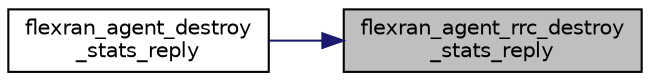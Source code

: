 digraph "flexran_agent_rrc_destroy_stats_reply"
{
 // LATEX_PDF_SIZE
  edge [fontname="Helvetica",fontsize="10",labelfontname="Helvetica",labelfontsize="10"];
  node [fontname="Helvetica",fontsize="10",shape=record];
  rankdir="RL";
  Node1 [label="flexran_agent_rrc_destroy\l_stats_reply",height=0.2,width=0.4,color="black", fillcolor="grey75", style="filled", fontcolor="black",tooltip=" "];
  Node1 -> Node2 [dir="back",color="midnightblue",fontsize="10",style="solid",fontname="Helvetica"];
  Node2 [label="flexran_agent_destroy\l_stats_reply",height=0.2,width=0.4,color="black", fillcolor="white", style="filled",URL="$flexran__agent__handler_8c.html#a83255632216ec44fde52586e49d65d63",tooltip=" "];
}
